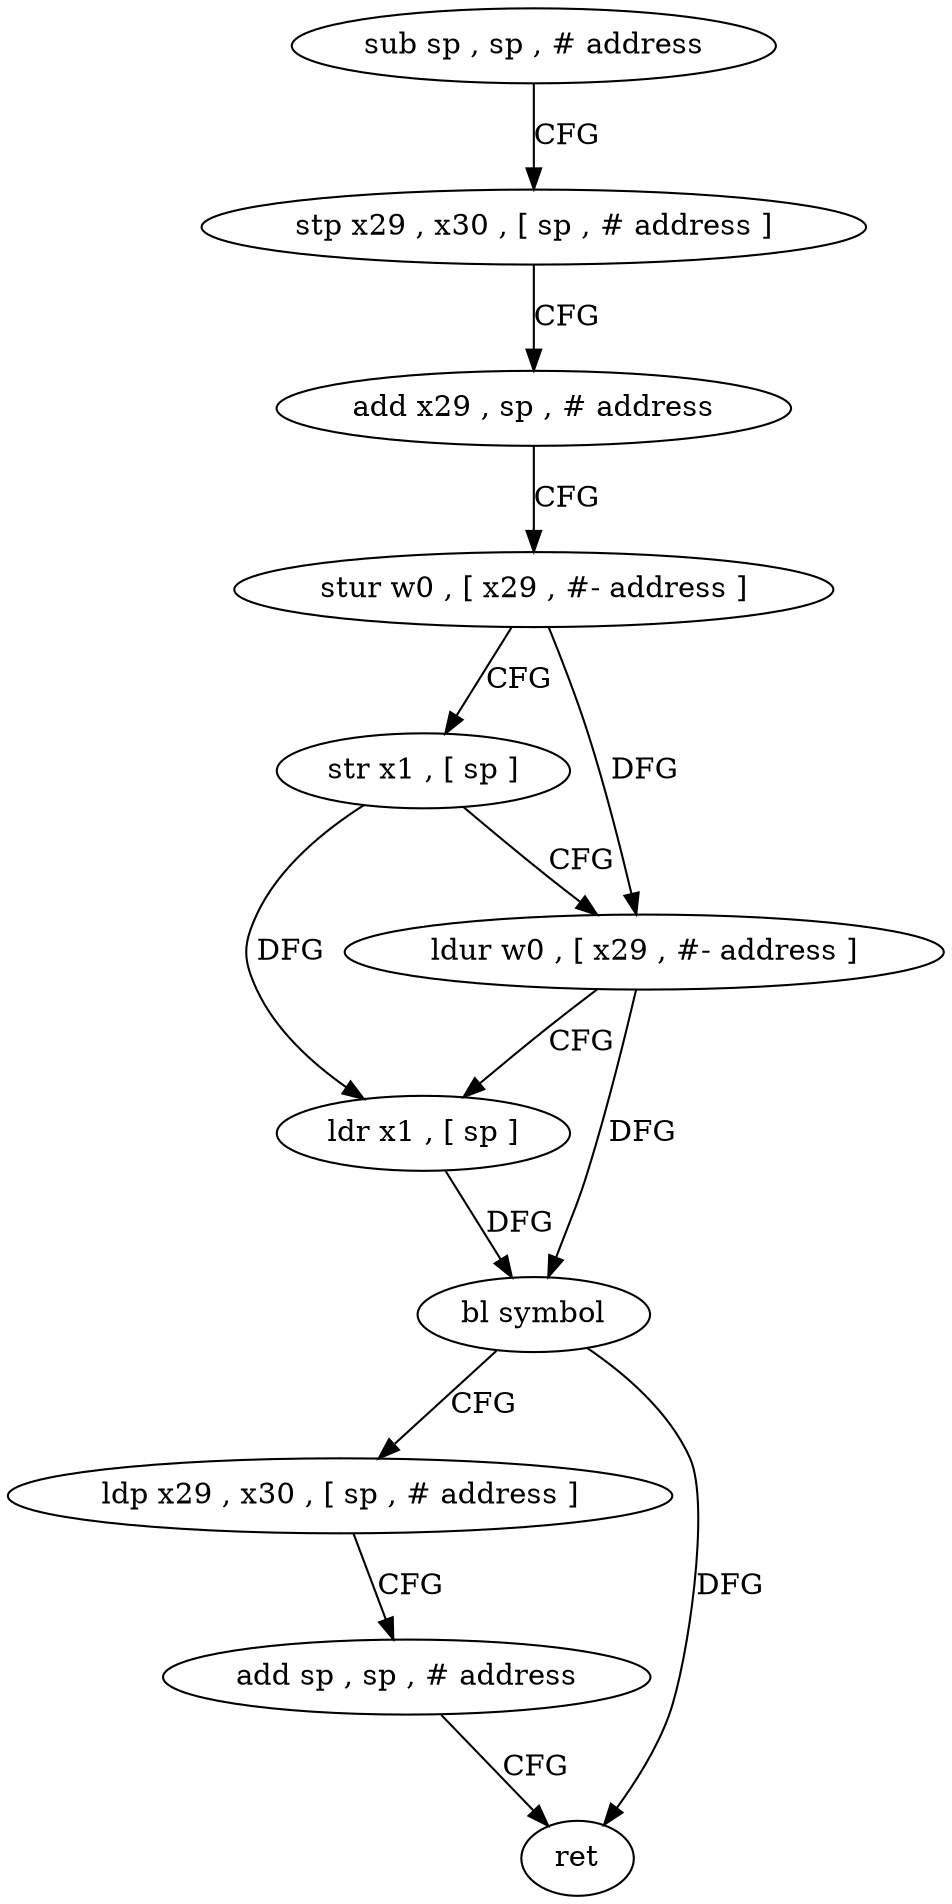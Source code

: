 digraph "func" {
"4229800" [label = "sub sp , sp , # address" ]
"4229804" [label = "stp x29 , x30 , [ sp , # address ]" ]
"4229808" [label = "add x29 , sp , # address" ]
"4229812" [label = "stur w0 , [ x29 , #- address ]" ]
"4229816" [label = "str x1 , [ sp ]" ]
"4229820" [label = "ldur w0 , [ x29 , #- address ]" ]
"4229824" [label = "ldr x1 , [ sp ]" ]
"4229828" [label = "bl symbol" ]
"4229832" [label = "ldp x29 , x30 , [ sp , # address ]" ]
"4229836" [label = "add sp , sp , # address" ]
"4229840" [label = "ret" ]
"4229800" -> "4229804" [ label = "CFG" ]
"4229804" -> "4229808" [ label = "CFG" ]
"4229808" -> "4229812" [ label = "CFG" ]
"4229812" -> "4229816" [ label = "CFG" ]
"4229812" -> "4229820" [ label = "DFG" ]
"4229816" -> "4229820" [ label = "CFG" ]
"4229816" -> "4229824" [ label = "DFG" ]
"4229820" -> "4229824" [ label = "CFG" ]
"4229820" -> "4229828" [ label = "DFG" ]
"4229824" -> "4229828" [ label = "DFG" ]
"4229828" -> "4229832" [ label = "CFG" ]
"4229828" -> "4229840" [ label = "DFG" ]
"4229832" -> "4229836" [ label = "CFG" ]
"4229836" -> "4229840" [ label = "CFG" ]
}
